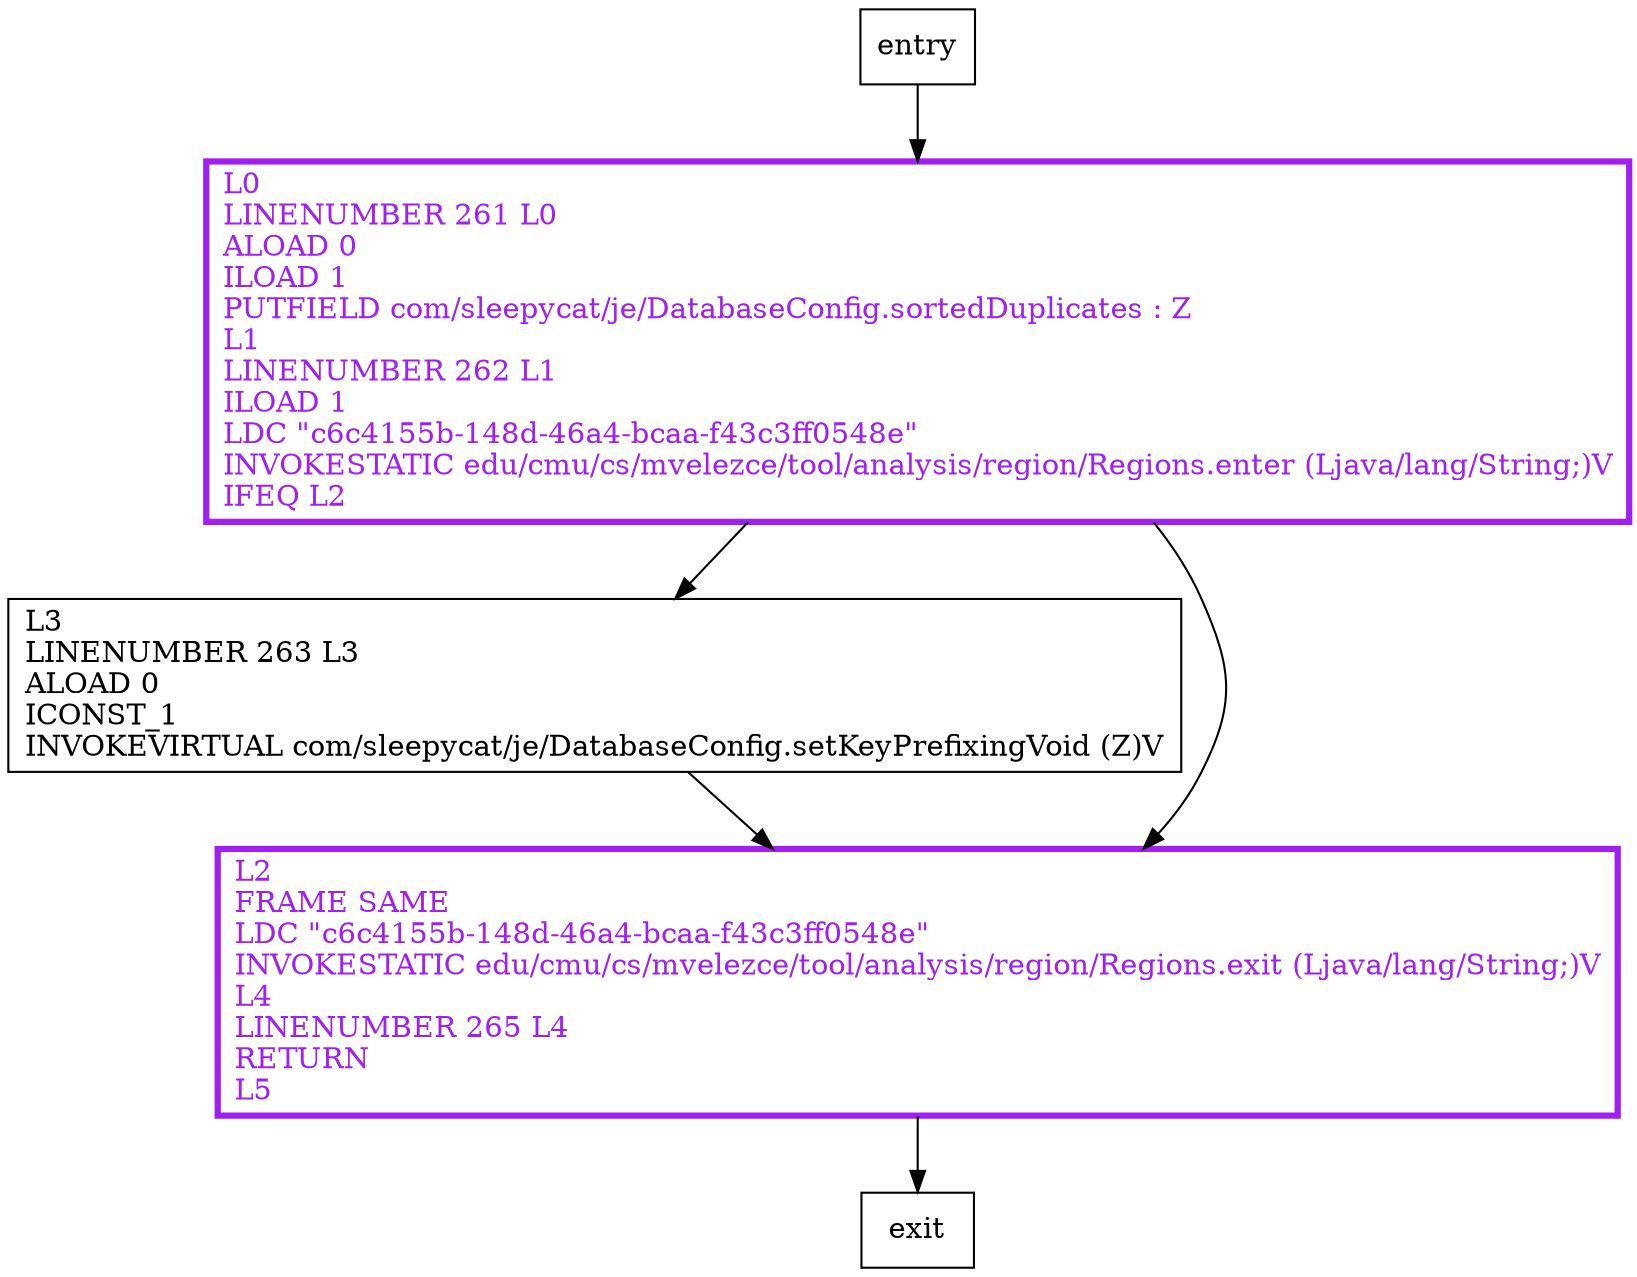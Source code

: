 digraph setSortedDuplicatesVoid {
node [shape=record];
603305436 [label="L3\lLINENUMBER 263 L3\lALOAD 0\lICONST_1\lINVOKEVIRTUAL com/sleepycat/je/DatabaseConfig.setKeyPrefixingVoid (Z)V\l"];
125994398 [label="L2\lFRAME SAME\lLDC \"c6c4155b-148d-46a4-bcaa-f43c3ff0548e\"\lINVOKESTATIC edu/cmu/cs/mvelezce/tool/analysis/region/Regions.exit (Ljava/lang/String;)V\lL4\lLINENUMBER 265 L4\lRETURN\lL5\l"];
959629210 [label="L0\lLINENUMBER 261 L0\lALOAD 0\lILOAD 1\lPUTFIELD com/sleepycat/je/DatabaseConfig.sortedDuplicates : Z\lL1\lLINENUMBER 262 L1\lILOAD 1\lLDC \"c6c4155b-148d-46a4-bcaa-f43c3ff0548e\"\lINVOKESTATIC edu/cmu/cs/mvelezce/tool/analysis/region/Regions.enter (Ljava/lang/String;)V\lIFEQ L2\l"];
entry;
exit;
entry -> 959629210;
603305436 -> 125994398;
125994398 -> exit;
959629210 -> 603305436;
959629210 -> 125994398;
125994398[fontcolor="purple", penwidth=3, color="purple"];
959629210[fontcolor="purple", penwidth=3, color="purple"];
}
